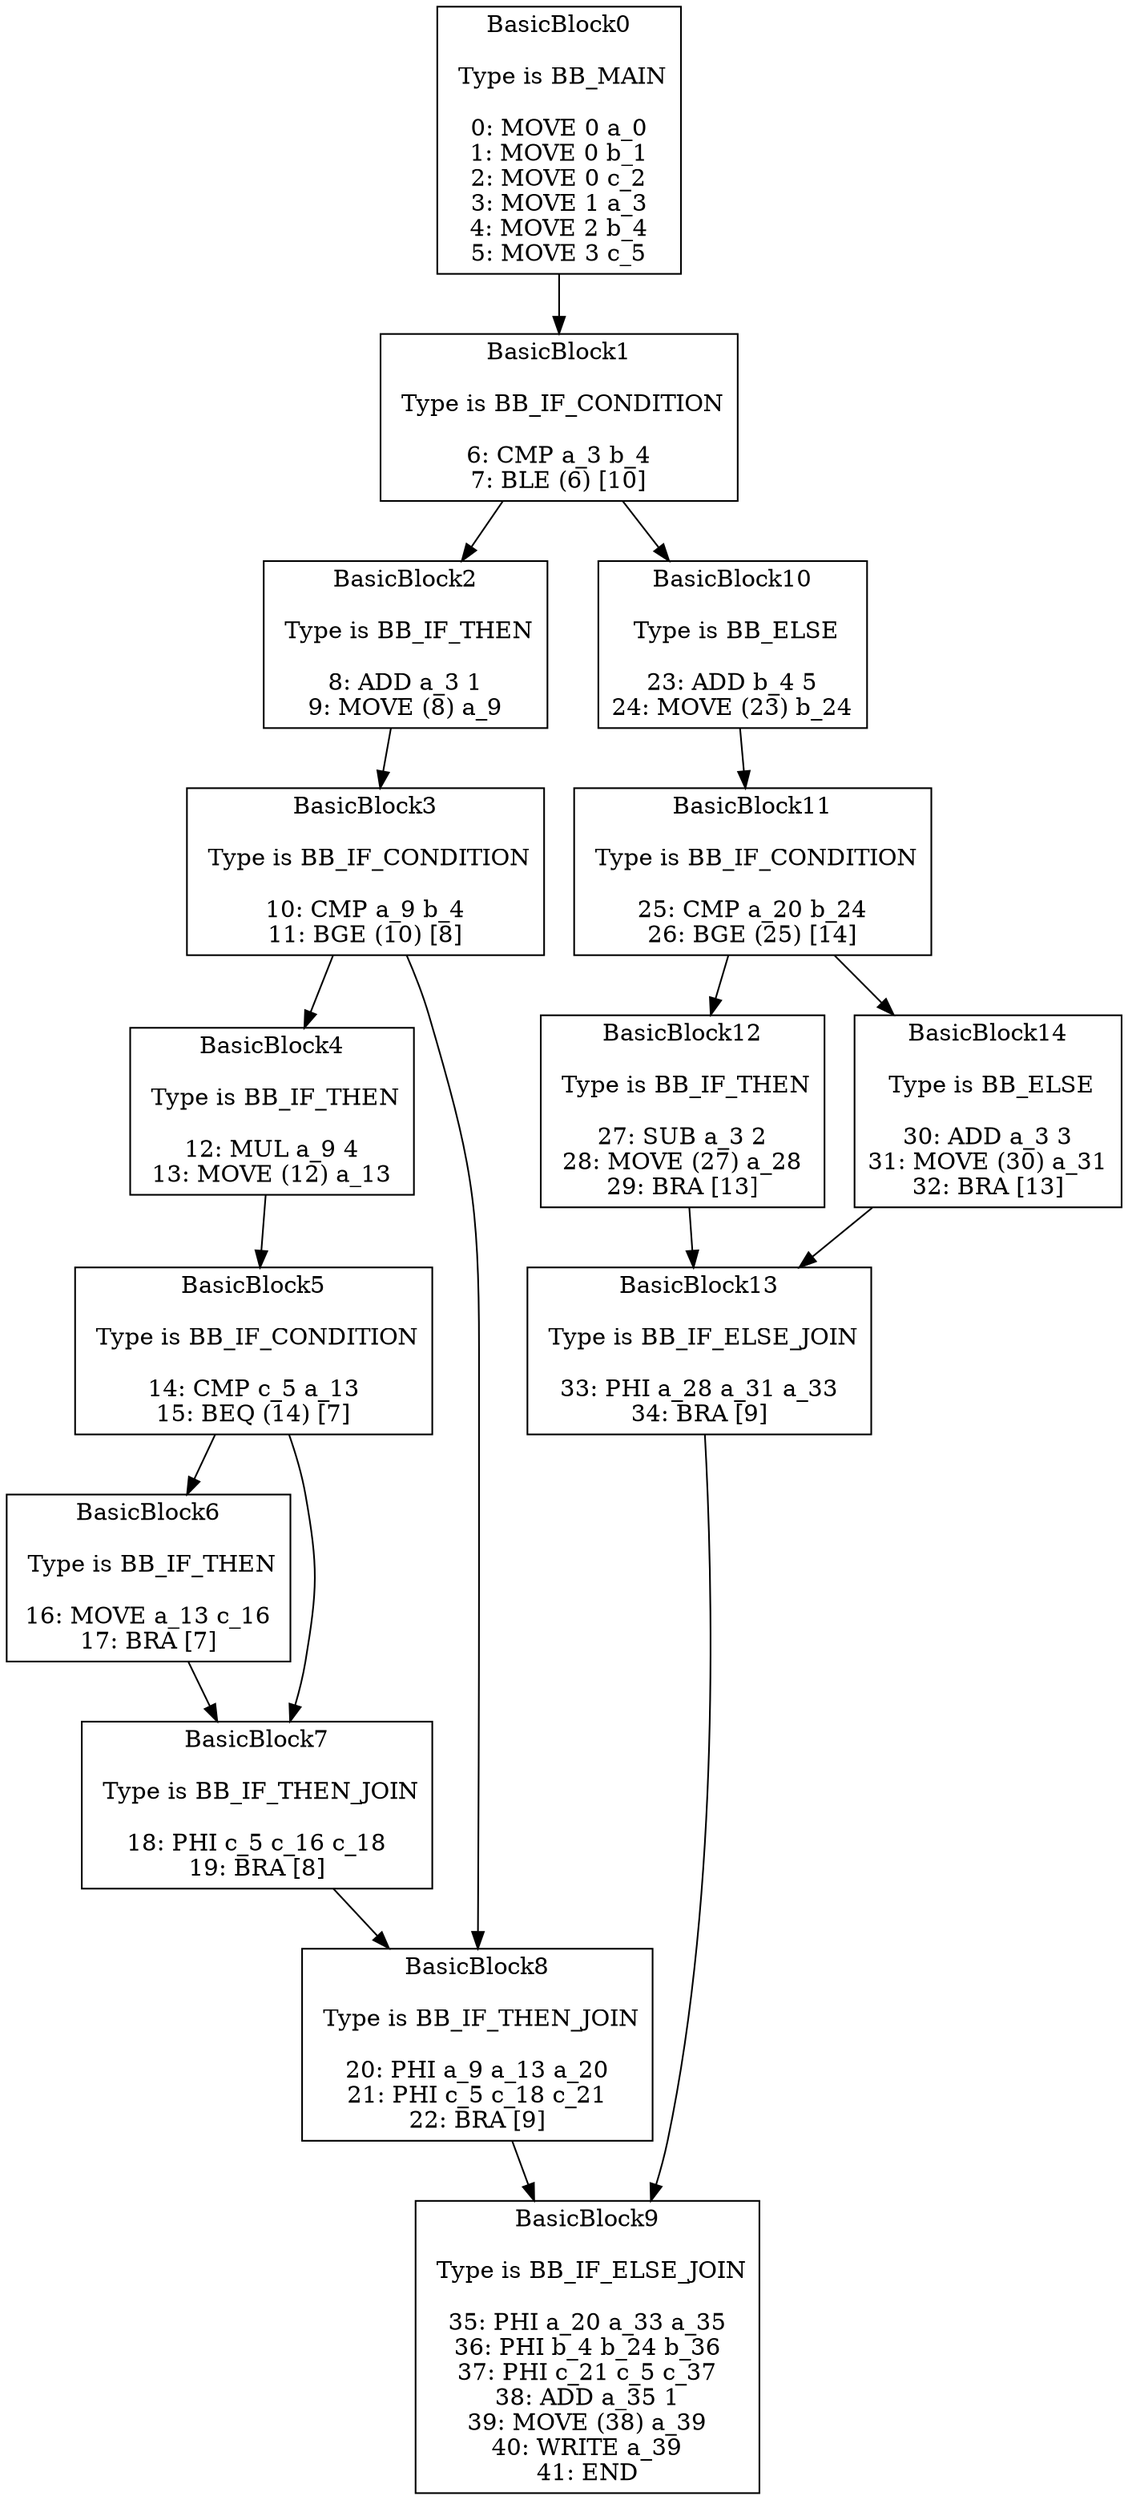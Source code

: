 digraph{
BasicBlock0 -> BasicBlock1
BasicBlock1 -> BasicBlock2
BasicBlock1 -> BasicBlock10
BasicBlock2 -> BasicBlock3
BasicBlock3 -> BasicBlock4
BasicBlock3 -> BasicBlock8
BasicBlock4 -> BasicBlock5
BasicBlock5 -> BasicBlock6
BasicBlock5 -> BasicBlock7
BasicBlock6 -> BasicBlock7
BasicBlock7 -> BasicBlock8
BasicBlock8 -> BasicBlock9
BasicBlock10 -> BasicBlock11
BasicBlock11 -> BasicBlock12
BasicBlock11 -> BasicBlock14
BasicBlock12 -> BasicBlock13
BasicBlock13 -> BasicBlock9
BasicBlock14 -> BasicBlock13
BasicBlock0[shape="box", label="BasicBlock0

 Type is BB_MAIN

0: MOVE 0 a_0
1: MOVE 0 b_1
2: MOVE 0 c_2
3: MOVE 1 a_3
4: MOVE 2 b_4
5: MOVE 3 c_5
"]
BasicBlock1[shape="box", label="BasicBlock1

 Type is BB_IF_CONDITION

6: CMP a_3 b_4
7: BLE (6) [10]
"]
BasicBlock2[shape="box", label="BasicBlock2

 Type is BB_IF_THEN

8: ADD a_3 1
9: MOVE (8) a_9
"]
BasicBlock3[shape="box", label="BasicBlock3

 Type is BB_IF_CONDITION

10: CMP a_9 b_4
11: BGE (10) [8]
"]
BasicBlock4[shape="box", label="BasicBlock4

 Type is BB_IF_THEN

12: MUL a_9 4
13: MOVE (12) a_13
"]
BasicBlock5[shape="box", label="BasicBlock5

 Type is BB_IF_CONDITION

14: CMP c_5 a_13
15: BEQ (14) [7]
"]
BasicBlock6[shape="box", label="BasicBlock6

 Type is BB_IF_THEN

16: MOVE a_13 c_16
17: BRA [7]
"]
BasicBlock7[shape="box", label="BasicBlock7

 Type is BB_IF_THEN_JOIN

18: PHI c_5 c_16 c_18
19: BRA [8]
"]
BasicBlock8[shape="box", label="BasicBlock8

 Type is BB_IF_THEN_JOIN

20: PHI a_9 a_13 a_20
21: PHI c_5 c_18 c_21
22: BRA [9]
"]
BasicBlock9[shape="box", label="BasicBlock9

 Type is BB_IF_ELSE_JOIN

35: PHI a_20 a_33 a_35
36: PHI b_4 b_24 b_36
37: PHI c_21 c_5 c_37
38: ADD a_35 1
39: MOVE (38) a_39
40: WRITE a_39
41: END
"]
BasicBlock10[shape="box", label="BasicBlock10

 Type is BB_ELSE

23: ADD b_4 5
24: MOVE (23) b_24
"]
BasicBlock11[shape="box", label="BasicBlock11

 Type is BB_IF_CONDITION

25: CMP a_20 b_24
26: BGE (25) [14]
"]
BasicBlock12[shape="box", label="BasicBlock12

 Type is BB_IF_THEN

27: SUB a_3 2
28: MOVE (27) a_28
29: BRA [13]
"]
BasicBlock13[shape="box", label="BasicBlock13

 Type is BB_IF_ELSE_JOIN

33: PHI a_28 a_31 a_33
34: BRA [9]
"]
BasicBlock14[shape="box", label="BasicBlock14

 Type is BB_ELSE

30: ADD a_3 3
31: MOVE (30) a_31
32: BRA [13]
"]
}
